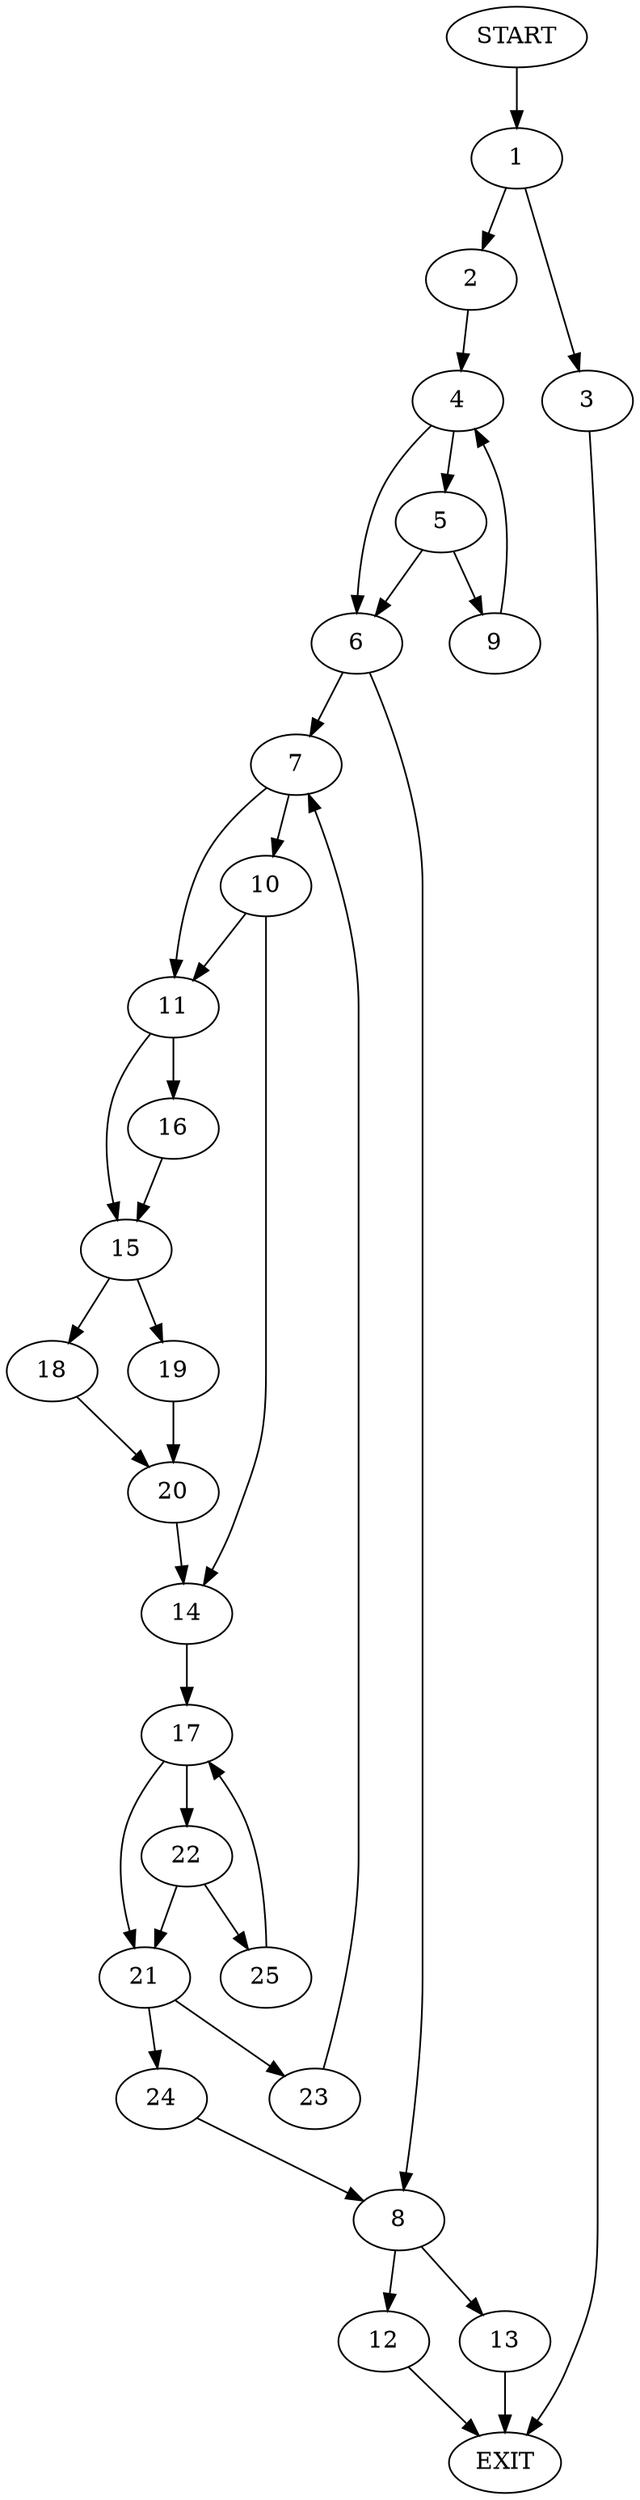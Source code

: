 digraph {
0 [label="START"]
26 [label="EXIT"]
0 -> 1
1 -> 2
1 -> 3
2 -> 4
3 -> 26
4 -> 5
4 -> 6
6 -> 7
6 -> 8
5 -> 6
5 -> 9
9 -> 4
7 -> 10
7 -> 11
8 -> 12
8 -> 13
10 -> 11
10 -> 14
11 -> 15
11 -> 16
14 -> 17
15 -> 18
15 -> 19
16 -> 15
19 -> 20
18 -> 20
20 -> 14
17 -> 21
17 -> 22
21 -> 23
21 -> 24
22 -> 21
22 -> 25
25 -> 17
24 -> 8
23 -> 7
12 -> 26
13 -> 26
}
